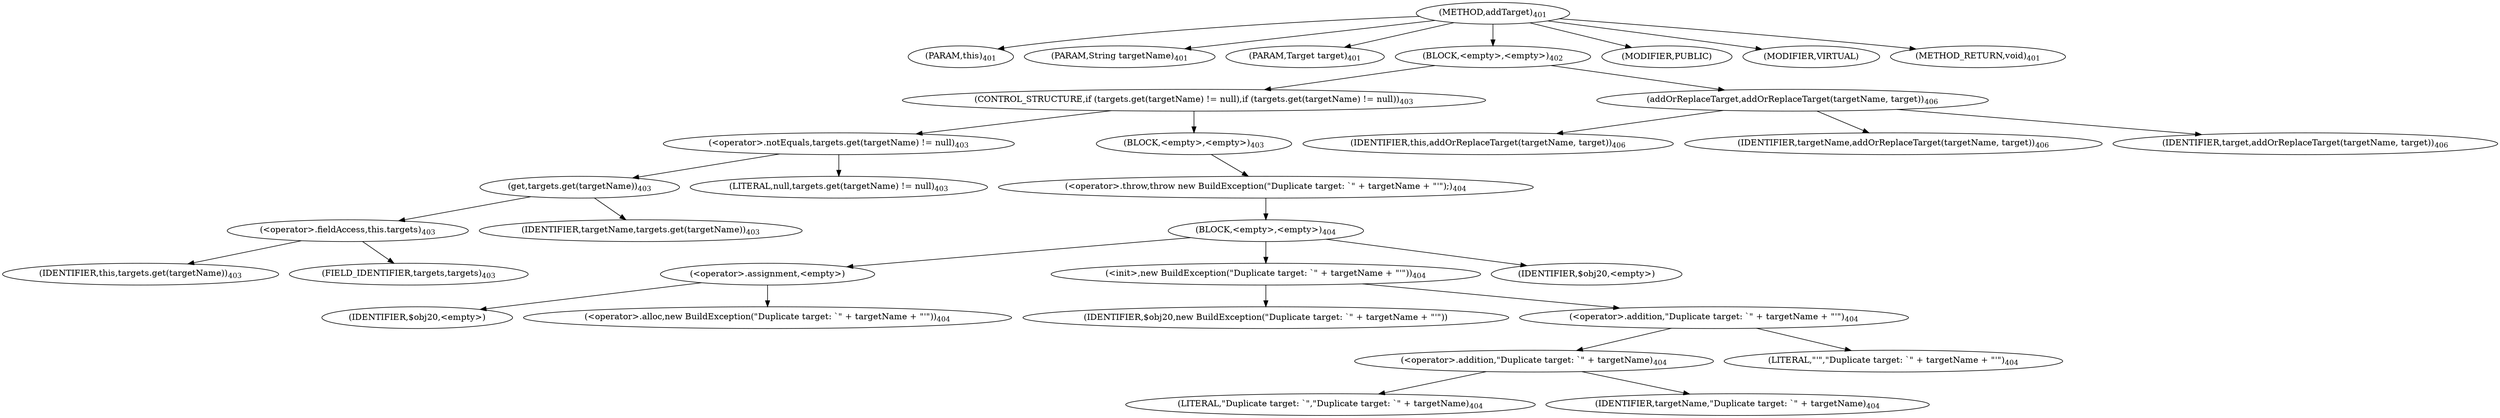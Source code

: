 digraph "addTarget" {  
"1169" [label = <(METHOD,addTarget)<SUB>401</SUB>> ]
"58" [label = <(PARAM,this)<SUB>401</SUB>> ]
"1170" [label = <(PARAM,String targetName)<SUB>401</SUB>> ]
"1171" [label = <(PARAM,Target target)<SUB>401</SUB>> ]
"1172" [label = <(BLOCK,&lt;empty&gt;,&lt;empty&gt;)<SUB>402</SUB>> ]
"1173" [label = <(CONTROL_STRUCTURE,if (targets.get(targetName) != null),if (targets.get(targetName) != null))<SUB>403</SUB>> ]
"1174" [label = <(&lt;operator&gt;.notEquals,targets.get(targetName) != null)<SUB>403</SUB>> ]
"1175" [label = <(get,targets.get(targetName))<SUB>403</SUB>> ]
"1176" [label = <(&lt;operator&gt;.fieldAccess,this.targets)<SUB>403</SUB>> ]
"1177" [label = <(IDENTIFIER,this,targets.get(targetName))<SUB>403</SUB>> ]
"1178" [label = <(FIELD_IDENTIFIER,targets,targets)<SUB>403</SUB>> ]
"1179" [label = <(IDENTIFIER,targetName,targets.get(targetName))<SUB>403</SUB>> ]
"1180" [label = <(LITERAL,null,targets.get(targetName) != null)<SUB>403</SUB>> ]
"1181" [label = <(BLOCK,&lt;empty&gt;,&lt;empty&gt;)<SUB>403</SUB>> ]
"1182" [label = <(&lt;operator&gt;.throw,throw new BuildException(&quot;Duplicate target: `&quot; + targetName + &quot;'&quot;);)<SUB>404</SUB>> ]
"1183" [label = <(BLOCK,&lt;empty&gt;,&lt;empty&gt;)<SUB>404</SUB>> ]
"1184" [label = <(&lt;operator&gt;.assignment,&lt;empty&gt;)> ]
"1185" [label = <(IDENTIFIER,$obj20,&lt;empty&gt;)> ]
"1186" [label = <(&lt;operator&gt;.alloc,new BuildException(&quot;Duplicate target: `&quot; + targetName + &quot;'&quot;))<SUB>404</SUB>> ]
"1187" [label = <(&lt;init&gt;,new BuildException(&quot;Duplicate target: `&quot; + targetName + &quot;'&quot;))<SUB>404</SUB>> ]
"1188" [label = <(IDENTIFIER,$obj20,new BuildException(&quot;Duplicate target: `&quot; + targetName + &quot;'&quot;))> ]
"1189" [label = <(&lt;operator&gt;.addition,&quot;Duplicate target: `&quot; + targetName + &quot;'&quot;)<SUB>404</SUB>> ]
"1190" [label = <(&lt;operator&gt;.addition,&quot;Duplicate target: `&quot; + targetName)<SUB>404</SUB>> ]
"1191" [label = <(LITERAL,&quot;Duplicate target: `&quot;,&quot;Duplicate target: `&quot; + targetName)<SUB>404</SUB>> ]
"1192" [label = <(IDENTIFIER,targetName,&quot;Duplicate target: `&quot; + targetName)<SUB>404</SUB>> ]
"1193" [label = <(LITERAL,&quot;'&quot;,&quot;Duplicate target: `&quot; + targetName + &quot;'&quot;)<SUB>404</SUB>> ]
"1194" [label = <(IDENTIFIER,$obj20,&lt;empty&gt;)> ]
"1195" [label = <(addOrReplaceTarget,addOrReplaceTarget(targetName, target))<SUB>406</SUB>> ]
"57" [label = <(IDENTIFIER,this,addOrReplaceTarget(targetName, target))<SUB>406</SUB>> ]
"1196" [label = <(IDENTIFIER,targetName,addOrReplaceTarget(targetName, target))<SUB>406</SUB>> ]
"1197" [label = <(IDENTIFIER,target,addOrReplaceTarget(targetName, target))<SUB>406</SUB>> ]
"1198" [label = <(MODIFIER,PUBLIC)> ]
"1199" [label = <(MODIFIER,VIRTUAL)> ]
"1200" [label = <(METHOD_RETURN,void)<SUB>401</SUB>> ]
  "1169" -> "58" 
  "1169" -> "1170" 
  "1169" -> "1171" 
  "1169" -> "1172" 
  "1169" -> "1198" 
  "1169" -> "1199" 
  "1169" -> "1200" 
  "1172" -> "1173" 
  "1172" -> "1195" 
  "1173" -> "1174" 
  "1173" -> "1181" 
  "1174" -> "1175" 
  "1174" -> "1180" 
  "1175" -> "1176" 
  "1175" -> "1179" 
  "1176" -> "1177" 
  "1176" -> "1178" 
  "1181" -> "1182" 
  "1182" -> "1183" 
  "1183" -> "1184" 
  "1183" -> "1187" 
  "1183" -> "1194" 
  "1184" -> "1185" 
  "1184" -> "1186" 
  "1187" -> "1188" 
  "1187" -> "1189" 
  "1189" -> "1190" 
  "1189" -> "1193" 
  "1190" -> "1191" 
  "1190" -> "1192" 
  "1195" -> "57" 
  "1195" -> "1196" 
  "1195" -> "1197" 
}
